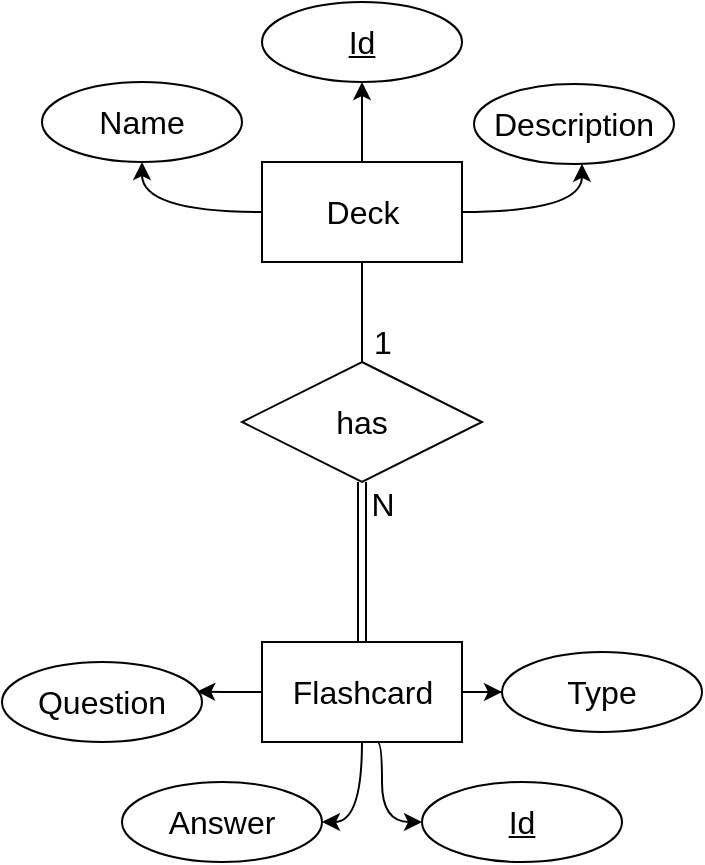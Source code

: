 <mxfile version="20.3.0" type="github">
  <diagram id="if5nVswR0JjgbrMELxMA" name="Page-1">
    <mxGraphModel dx="667" dy="948" grid="1" gridSize="10" guides="1" tooltips="1" connect="1" arrows="1" fold="1" page="1" pageScale="1" pageWidth="850" pageHeight="1100" math="0" shadow="0">
      <root>
        <mxCell id="0" />
        <mxCell id="1" parent="0" />
        <mxCell id="CU96NOMJA65ZmRgSplvF-4" style="edgeStyle=orthogonalEdgeStyle;rounded=0;orthogonalLoop=1;jettySize=auto;html=1;exitX=0.5;exitY=1;exitDx=0;exitDy=0;entryX=0.5;entryY=0;entryDx=0;entryDy=0;fontSize=16;strokeColor=default;endArrow=none;endFill=0;" edge="1" parent="1" source="CU96NOMJA65ZmRgSplvF-1" target="CU96NOMJA65ZmRgSplvF-3">
          <mxGeometry relative="1" as="geometry" />
        </mxCell>
        <mxCell id="CU96NOMJA65ZmRgSplvF-5" value="1" style="edgeLabel;html=1;align=center;verticalAlign=middle;resizable=0;points=[];fontSize=16;" vertex="1" connectable="0" parent="CU96NOMJA65ZmRgSplvF-4">
          <mxGeometry x="0.368" y="1" relative="1" as="geometry">
            <mxPoint x="9" y="6" as="offset" />
          </mxGeometry>
        </mxCell>
        <mxCell id="CU96NOMJA65ZmRgSplvF-14" style="edgeStyle=orthogonalEdgeStyle;orthogonalLoop=1;jettySize=auto;html=1;entryX=0.5;entryY=1;entryDx=0;entryDy=0;strokeColor=default;fontSize=16;endArrow=classic;endFill=1;curved=1;" edge="1" parent="1" source="CU96NOMJA65ZmRgSplvF-1" target="CU96NOMJA65ZmRgSplvF-8">
          <mxGeometry relative="1" as="geometry" />
        </mxCell>
        <mxCell id="CU96NOMJA65ZmRgSplvF-16" style="edgeStyle=orthogonalEdgeStyle;orthogonalLoop=1;jettySize=auto;html=1;strokeColor=default;fontSize=16;endArrow=classic;endFill=1;curved=1;" edge="1" parent="1" source="CU96NOMJA65ZmRgSplvF-1" target="CU96NOMJA65ZmRgSplvF-9">
          <mxGeometry relative="1" as="geometry">
            <Array as="points">
              <mxPoint x="560" y="145" />
            </Array>
          </mxGeometry>
        </mxCell>
        <mxCell id="CU96NOMJA65ZmRgSplvF-19" style="edgeStyle=orthogonalEdgeStyle;orthogonalLoop=1;jettySize=auto;html=1;entryX=0.5;entryY=1;entryDx=0;entryDy=0;strokeColor=default;fontSize=16;endArrow=classic;endFill=1;curved=1;" edge="1" parent="1" source="CU96NOMJA65ZmRgSplvF-1" target="CU96NOMJA65ZmRgSplvF-10">
          <mxGeometry relative="1" as="geometry" />
        </mxCell>
        <mxCell id="CU96NOMJA65ZmRgSplvF-1" value="&lt;font style=&quot;font-size: 16px;&quot;&gt;Deck&lt;/font&gt;" style="html=1;dashed=0;whitespace=wrap;" vertex="1" parent="1">
          <mxGeometry x="400" y="120" width="100" height="50" as="geometry" />
        </mxCell>
        <mxCell id="CU96NOMJA65ZmRgSplvF-22" style="edgeStyle=orthogonalEdgeStyle;orthogonalLoop=1;jettySize=auto;html=1;exitX=0.58;exitY=1.01;exitDx=0;exitDy=0;entryX=0;entryY=0.5;entryDx=0;entryDy=0;strokeColor=default;fontSize=16;endArrow=classic;endFill=1;curved=1;exitPerimeter=0;" edge="1" parent="1" source="CU96NOMJA65ZmRgSplvF-2" target="CU96NOMJA65ZmRgSplvF-12">
          <mxGeometry relative="1" as="geometry">
            <Array as="points">
              <mxPoint x="460" y="410" />
              <mxPoint x="460" y="450" />
            </Array>
          </mxGeometry>
        </mxCell>
        <mxCell id="CU96NOMJA65ZmRgSplvF-23" style="edgeStyle=orthogonalEdgeStyle;orthogonalLoop=1;jettySize=auto;html=1;exitX=0.5;exitY=1;exitDx=0;exitDy=0;entryX=1;entryY=0.5;entryDx=0;entryDy=0;strokeColor=default;fontSize=16;endArrow=classic;endFill=1;curved=1;" edge="1" parent="1" source="CU96NOMJA65ZmRgSplvF-2" target="CU96NOMJA65ZmRgSplvF-20">
          <mxGeometry relative="1" as="geometry">
            <Array as="points">
              <mxPoint x="450" y="450" />
            </Array>
          </mxGeometry>
        </mxCell>
        <mxCell id="CU96NOMJA65ZmRgSplvF-26" style="edgeStyle=orthogonalEdgeStyle;rounded=0;orthogonalLoop=1;jettySize=auto;html=1;entryX=0.976;entryY=0.368;entryDx=0;entryDy=0;entryPerimeter=0;strokeColor=default;fontSize=16;endArrow=classic;endFill=1;" edge="1" parent="1" source="CU96NOMJA65ZmRgSplvF-2" target="CU96NOMJA65ZmRgSplvF-21">
          <mxGeometry relative="1" as="geometry" />
        </mxCell>
        <mxCell id="CU96NOMJA65ZmRgSplvF-27" style="edgeStyle=orthogonalEdgeStyle;rounded=0;orthogonalLoop=1;jettySize=auto;html=1;entryX=0;entryY=0.5;entryDx=0;entryDy=0;strokeColor=default;fontSize=16;endArrow=classic;endFill=1;" edge="1" parent="1" source="CU96NOMJA65ZmRgSplvF-2" target="CU96NOMJA65ZmRgSplvF-11">
          <mxGeometry relative="1" as="geometry" />
        </mxCell>
        <mxCell id="CU96NOMJA65ZmRgSplvF-2" value="&lt;font style=&quot;font-size: 16px;&quot;&gt;Flashcard&lt;/font&gt;" style="html=1;dashed=0;whitespace=wrap;" vertex="1" parent="1">
          <mxGeometry x="400" y="360" width="100" height="50" as="geometry" />
        </mxCell>
        <mxCell id="CU96NOMJA65ZmRgSplvF-6" style="edgeStyle=orthogonalEdgeStyle;rounded=0;orthogonalLoop=1;jettySize=auto;html=1;strokeColor=default;fontSize=16;endArrow=none;endFill=0;shape=link;" edge="1" parent="1" source="CU96NOMJA65ZmRgSplvF-3" target="CU96NOMJA65ZmRgSplvF-2">
          <mxGeometry relative="1" as="geometry" />
        </mxCell>
        <mxCell id="CU96NOMJA65ZmRgSplvF-7" value="N" style="edgeLabel;html=1;align=center;verticalAlign=middle;resizable=0;points=[];fontSize=16;" vertex="1" connectable="0" parent="CU96NOMJA65ZmRgSplvF-6">
          <mxGeometry x="-0.889" relative="1" as="geometry">
            <mxPoint x="10" y="6" as="offset" />
          </mxGeometry>
        </mxCell>
        <mxCell id="CU96NOMJA65ZmRgSplvF-3" value="has" style="shape=rhombus;perimeter=rhombusPerimeter;whiteSpace=wrap;html=1;align=center;fontSize=16;" vertex="1" parent="1">
          <mxGeometry x="390" y="220" width="120" height="60" as="geometry" />
        </mxCell>
        <mxCell id="CU96NOMJA65ZmRgSplvF-8" value="&lt;u&gt;Id&lt;/u&gt;" style="ellipse;whiteSpace=wrap;html=1;align=center;fontSize=16;" vertex="1" parent="1">
          <mxGeometry x="400" y="40" width="100" height="40" as="geometry" />
        </mxCell>
        <mxCell id="CU96NOMJA65ZmRgSplvF-9" value="Description" style="ellipse;whiteSpace=wrap;html=1;align=center;fontSize=16;" vertex="1" parent="1">
          <mxGeometry x="506" y="81" width="100" height="40" as="geometry" />
        </mxCell>
        <mxCell id="CU96NOMJA65ZmRgSplvF-10" value="Name" style="ellipse;whiteSpace=wrap;html=1;align=center;fontSize=16;" vertex="1" parent="1">
          <mxGeometry x="290" y="80" width="100" height="40" as="geometry" />
        </mxCell>
        <mxCell id="CU96NOMJA65ZmRgSplvF-11" value="Type" style="ellipse;whiteSpace=wrap;html=1;align=center;fontSize=16;" vertex="1" parent="1">
          <mxGeometry x="520" y="365" width="100" height="40" as="geometry" />
        </mxCell>
        <mxCell id="CU96NOMJA65ZmRgSplvF-12" value="&lt;u&gt;Id&lt;/u&gt;" style="ellipse;whiteSpace=wrap;html=1;align=center;fontSize=16;" vertex="1" parent="1">
          <mxGeometry x="480" y="430" width="100" height="40" as="geometry" />
        </mxCell>
        <mxCell id="CU96NOMJA65ZmRgSplvF-20" value="Answer" style="ellipse;whiteSpace=wrap;html=1;align=center;fontSize=16;" vertex="1" parent="1">
          <mxGeometry x="330" y="430" width="100" height="40" as="geometry" />
        </mxCell>
        <mxCell id="CU96NOMJA65ZmRgSplvF-21" value="Question" style="ellipse;whiteSpace=wrap;html=1;align=center;fontSize=16;" vertex="1" parent="1">
          <mxGeometry x="270" y="370" width="100" height="40" as="geometry" />
        </mxCell>
      </root>
    </mxGraphModel>
  </diagram>
</mxfile>
